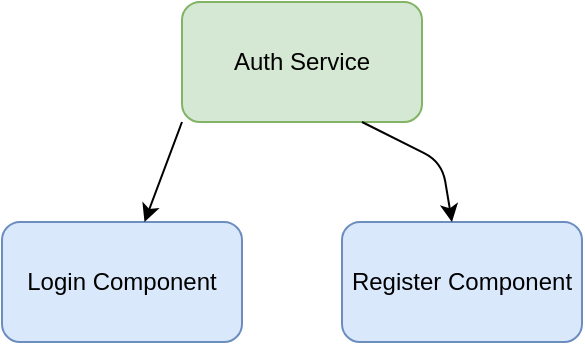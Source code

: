 <mxfile version="14.6.11" type="github">
  <diagram id="yGdAbfBPNb-ncyAhQ06n" name="Page-1">
    <mxGraphModel dx="870" dy="547" grid="1" gridSize="10" guides="1" tooltips="1" connect="1" arrows="1" fold="1" page="1" pageScale="1" pageWidth="827" pageHeight="1169" math="0" shadow="0">
      <root>
        <mxCell id="0" />
        <mxCell id="1" parent="0" />
        <mxCell id="yKsRCo_U78GsFDW9HYGp-1" value="Login Component" style="rounded=1;whiteSpace=wrap;html=1;fillColor=#dae8fc;strokeColor=#6c8ebf;" vertex="1" parent="1">
          <mxGeometry x="140" y="240" width="120" height="60" as="geometry" />
        </mxCell>
        <mxCell id="yKsRCo_U78GsFDW9HYGp-2" value="Register Component" style="rounded=1;whiteSpace=wrap;html=1;fillColor=#dae8fc;strokeColor=#6c8ebf;" vertex="1" parent="1">
          <mxGeometry x="310" y="240" width="120" height="60" as="geometry" />
        </mxCell>
        <mxCell id="yKsRCo_U78GsFDW9HYGp-4" value="Auth Service" style="rounded=1;whiteSpace=wrap;html=1;fillColor=#d5e8d4;strokeColor=#82b366;" vertex="1" parent="1">
          <mxGeometry x="230" y="130" width="120" height="60" as="geometry" />
        </mxCell>
        <mxCell id="yKsRCo_U78GsFDW9HYGp-5" value="" style="endArrow=classic;html=1;exitX=0;exitY=1;exitDx=0;exitDy=0;" edge="1" parent="1" source="yKsRCo_U78GsFDW9HYGp-4" target="yKsRCo_U78GsFDW9HYGp-1">
          <mxGeometry width="50" height="50" relative="1" as="geometry">
            <mxPoint x="170" y="160" as="sourcePoint" />
            <mxPoint x="220" y="110" as="targetPoint" />
          </mxGeometry>
        </mxCell>
        <mxCell id="yKsRCo_U78GsFDW9HYGp-6" value="" style="endArrow=classic;html=1;exitX=0.75;exitY=1;exitDx=0;exitDy=0;" edge="1" parent="1" source="yKsRCo_U78GsFDW9HYGp-4" target="yKsRCo_U78GsFDW9HYGp-2">
          <mxGeometry width="50" height="50" relative="1" as="geometry">
            <mxPoint x="364" y="210" as="sourcePoint" />
            <mxPoint x="414" y="160" as="targetPoint" />
            <Array as="points">
              <mxPoint x="360" y="210" />
            </Array>
          </mxGeometry>
        </mxCell>
      </root>
    </mxGraphModel>
  </diagram>
</mxfile>

